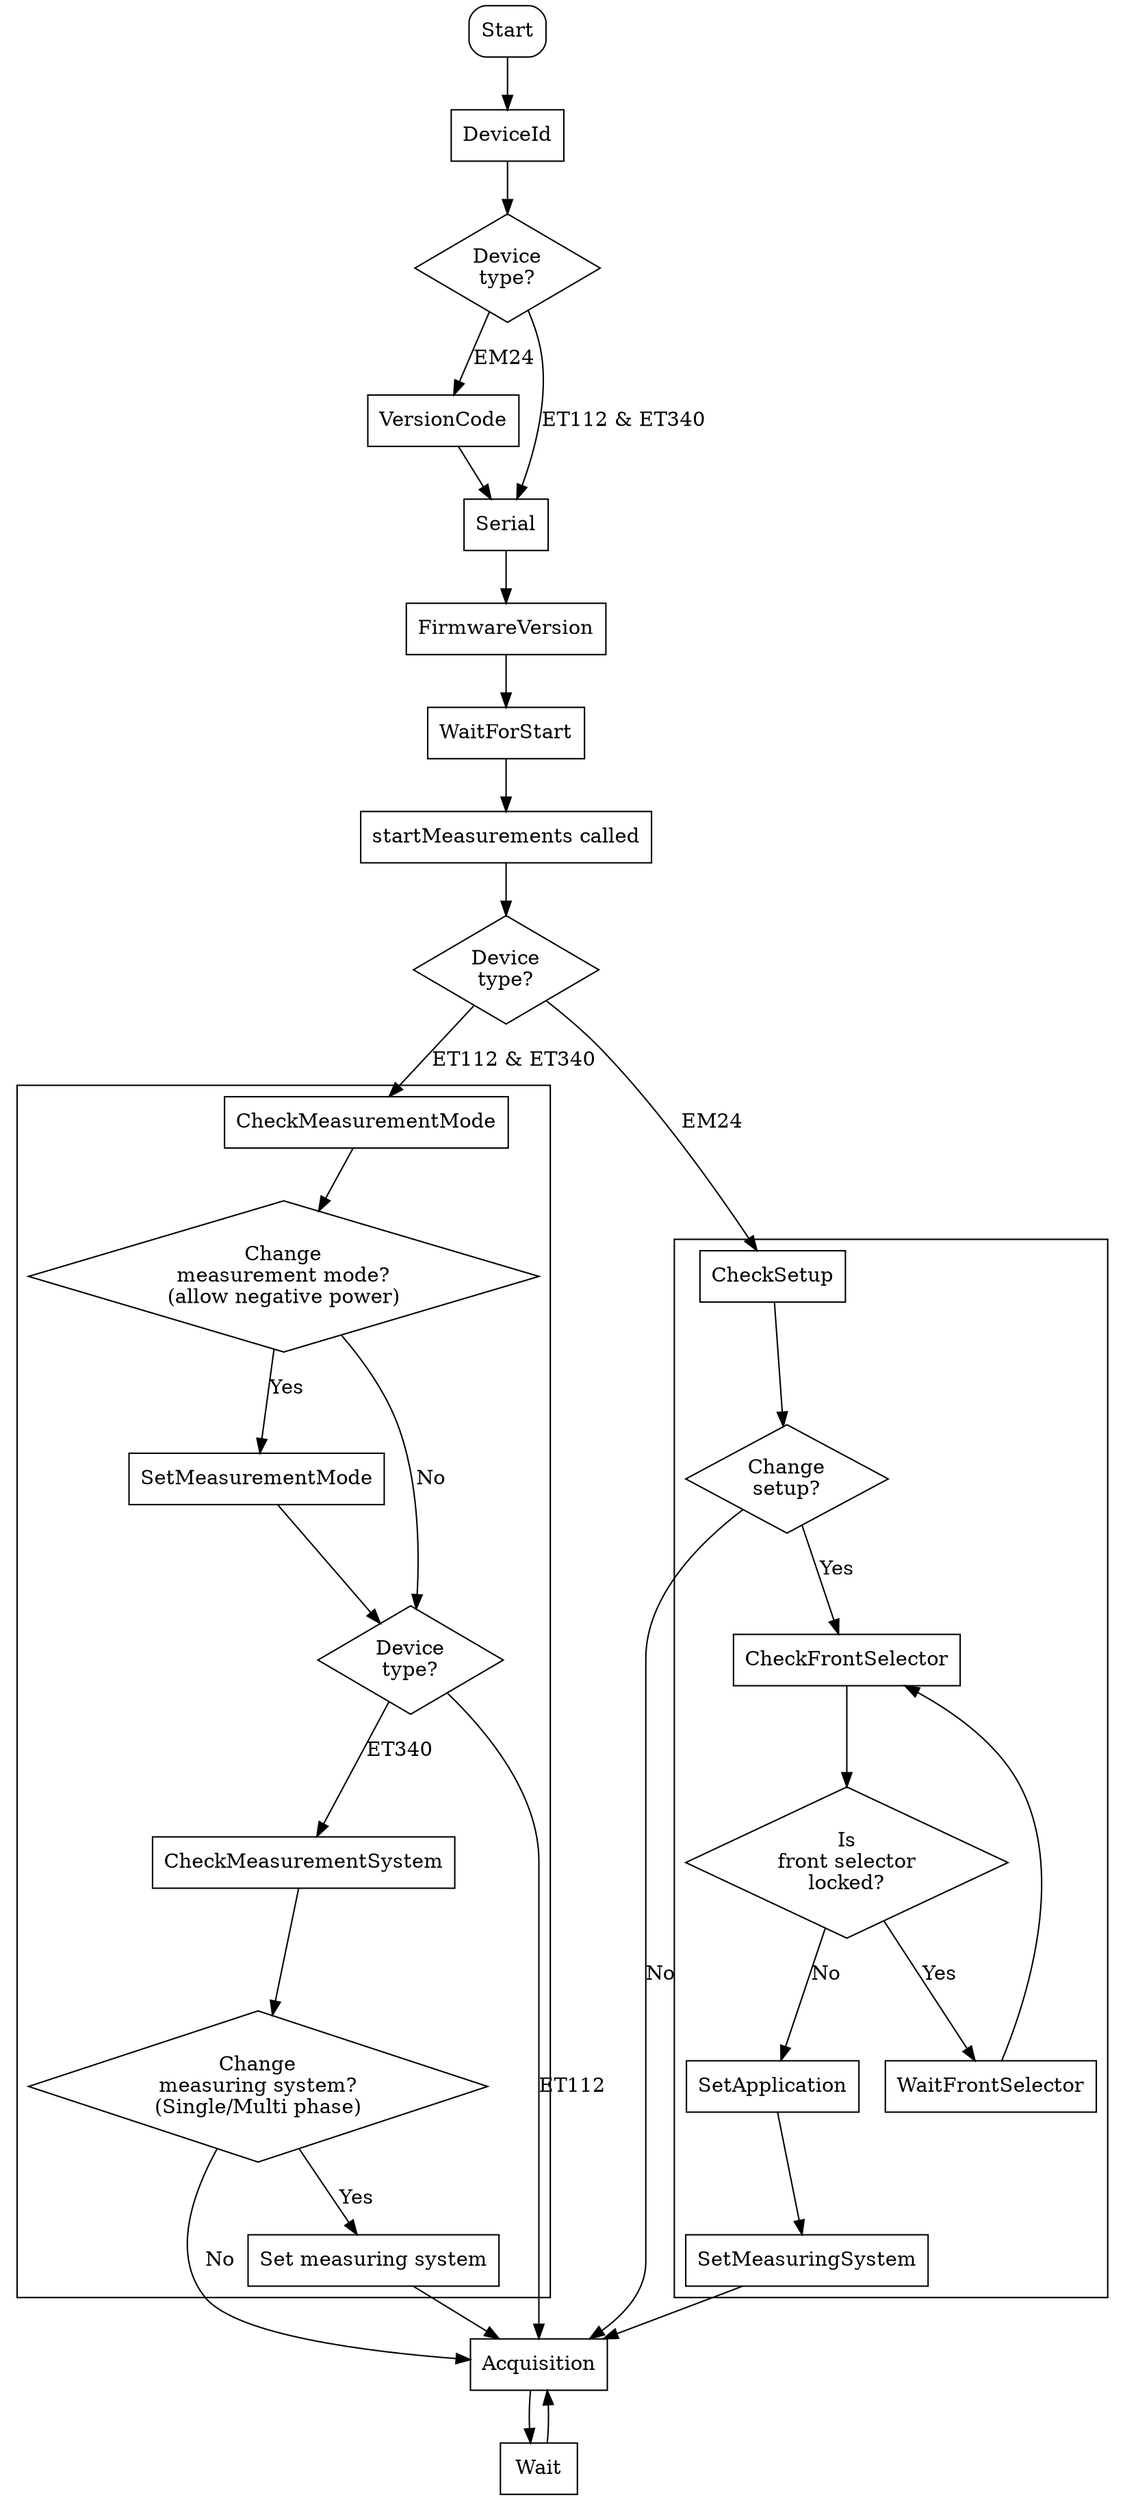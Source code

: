 digraph {
    Start[shape="box", style=rounded];
    DeviceId[shape="box"];
    DeviceType[shape="diamond" label="Device\ntype?"];
    VersionCode[shape="box"];
    Serial[shape="box"];
    FirmwareVersion[shape="box"];
    WaitForStart[shape="box"];
    StartMeasurements[shape="box", label="startMeasurements called"];
    DeviceType2[shape="diamond" label="Device\ntype?"];
    subgraph cluster_EM24Setup {
        CheckSetup[shape="box"];
        ChangeSetup1[shape="diamond" label="Change\nsetup?"];
        CheckFrontSelector[shape="box"];
        IsLocked[shape="diamond" label="Is\nfront selector\nlocked?"];
        WaitFrontSelector[shape="box"];
        SetApplication[shape="box"];
        SetMeasuringSystem[shape="box"];
    }
    subgraph cluster_ET112Setup {
        CheckMeasurementMode[shape="box"];
        ChangeSetup2[shape="diamond" label="Change\nmeasurement mode?\n(allow negative power)"];
        SetMeasurementMode[shape="box"];
        DeviceType3[shape="diamond" label="Device\ntype?"];
        CheckMeasurementSystem[shape="box"];
        ChangeMeasurementSystem[shape="diamond" label="Change\nmeasuring system?\n(Single/Multi phase)"];
        SetMeasuringSystem2[shape="box" label="Set measuring system"];
    }
    Acquisition[shape="box"];
    Wait[shape="box"];

    Start->DeviceId;
    DeviceId->DeviceType;
    DeviceType->VersionCode[label="EM24"];
    VersionCode->Serial;
    DeviceType->Serial[label="ET112 & ET340"];
    Serial->FirmwareVersion;
    FirmwareVersion->WaitForStart;
    WaitForStart->StartMeasurements;
    StartMeasurements->DeviceType2;
    DeviceType2->CheckSetup[label="EM24"];
    DeviceType2->CheckMeasurementMode[label="ET112 & ET340"];
    CheckSetup->ChangeSetup1;
    ChangeSetup1->CheckFrontSelector[label="Yes"];
    ChangeSetup1->Acquisition[label="No"];
    CheckFrontSelector->IsLocked;
    IsLocked->WaitFrontSelector[label="Yes"];
    WaitFrontSelector->CheckFrontSelector
    IsLocked->SetApplication[label="No"];
    SetApplication->SetMeasuringSystem;
    SetMeasuringSystem->Acquisition;
    CheckMeasurementMode->ChangeSetup2;
    ChangeSetup2->SetMeasurementMode[label="Yes"];
    ChangeSetup2->DeviceType3[label="No"];
    SetMeasurementMode->DeviceType3;
    DeviceType3->Acquisition[label="ET112"];
    DeviceType3->CheckMeasurementSystem[label="ET340"];
    CheckMeasurementSystem->ChangeMeasurementSystem;
    ChangeMeasurementSystem->SetMeasuringSystem2[label="Yes"];
    ChangeMeasurementSystem->Acquisition[label="No"];
    SetMeasuringSystem2->Acquisition
    Acquisition->Wait;
    Wait->Acquisition;
}
